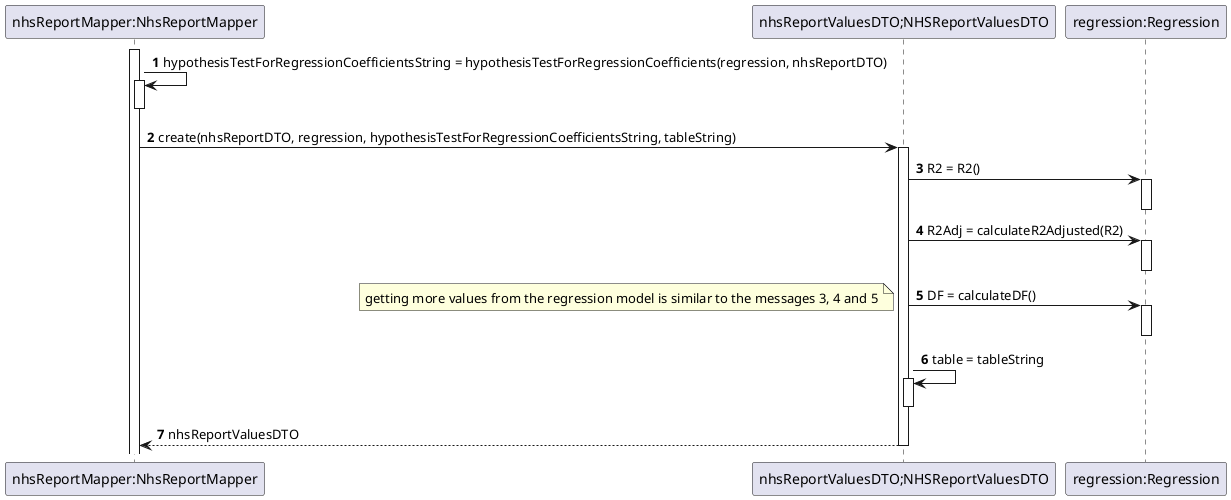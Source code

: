 @startuml
'https://plantuml.com/sequence-diagram

autonumber
participant "nhsReportMapper:NhsReportMapper" as nhsReportMapper
participant "nhsReportValuesDTO;NHSReportValuesDTO" as nhsReportValuesDto
participant "regression:Regression" as regression

activate nhsReportMapper

nhsReportMapper -> nhsReportMapper: hypothesisTestForRegressionCoefficientsString = hypothesisTestForRegressionCoefficients(regression, nhsReportDTO)
activate nhsReportMapper
deactivate nhsReportMapper
nhsReportMapper -> nhsReportValuesDto: create(nhsReportDTO, regression, hypothesisTestForRegressionCoefficientsString, tableString)
activate nhsReportValuesDto
nhsReportValuesDto -> regression: R2 = R2()
activate regression
deactivate regression
nhsReportValuesDto -> regression: R2Adj = calculateR2Adjusted(R2)
activate regression
deactivate regression
nhsReportValuesDto -> regression: DF = calculateDF()
activate regression
deactivate regression
note left: getting more values from the regression model is similar to the messages 3, 4 and 5

nhsReportValuesDto -> nhsReportValuesDto: table = tableString
activate nhsReportValuesDto
deactivate nhsReportValuesDto
nhsReportValuesDto --> nhsReportMapper: nhsReportValuesDTO

deactivate nhsReportValuesDto
@enduml